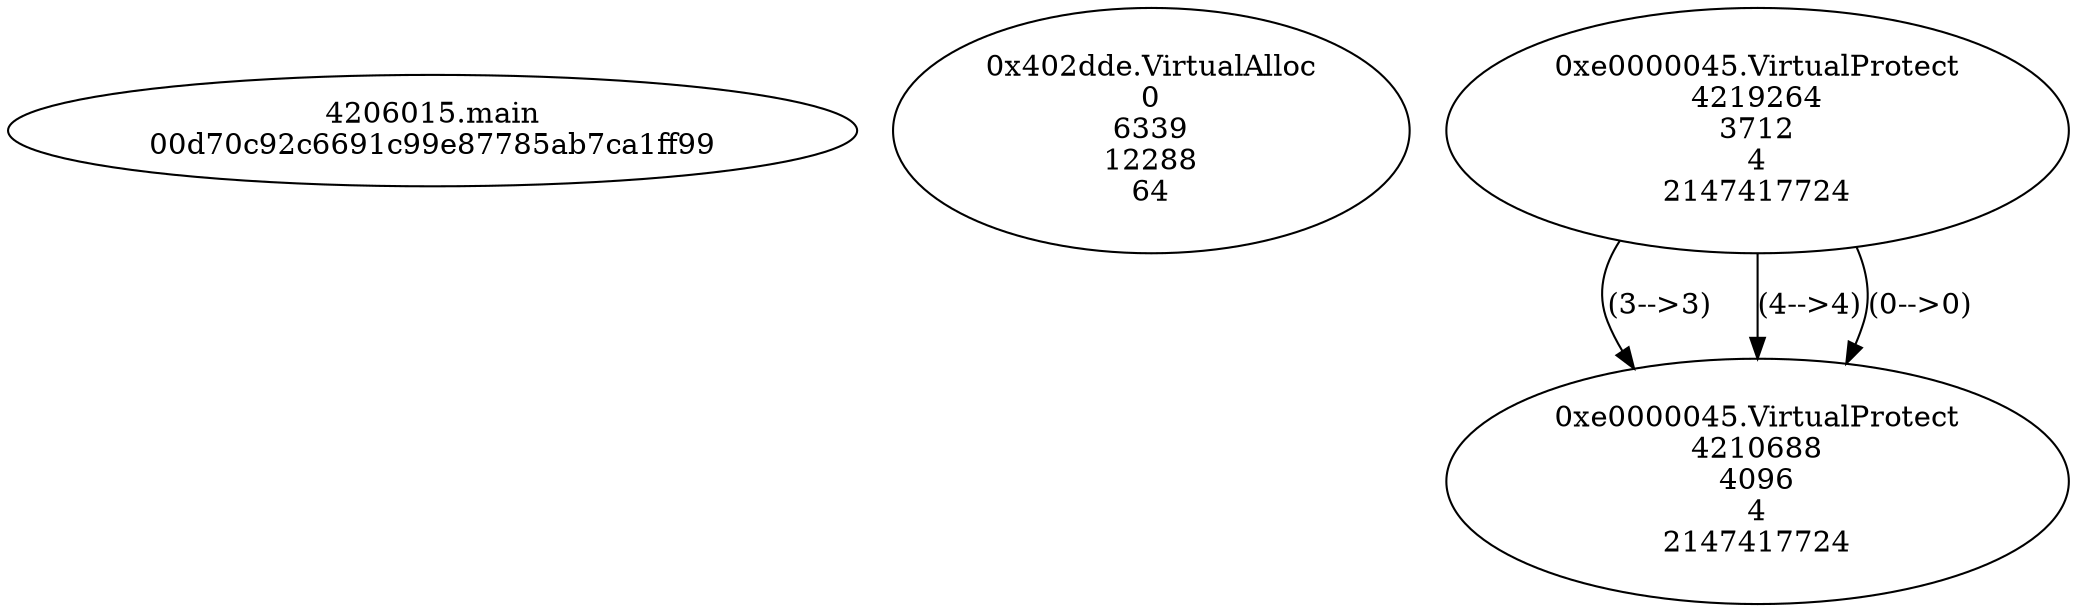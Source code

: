 // Global SCDG with merge call
digraph {
	0 [label="4206015.main
00d70c92c6691c99e87785ab7ca1ff99"]
	1 [label="0x402dde.VirtualAlloc
0
6339
12288
64"]
	2 [label="0xe0000045.VirtualProtect
4219264
3712
4
2147417724"]
	3 [label="0xe0000045.VirtualProtect
4210688
4096
4
2147417724"]
	2 -> 3 [label="(3-->3)"]
	2 -> 3 [label="(4-->4)"]
	2 -> 3 [label="(0-->0)"]
}
